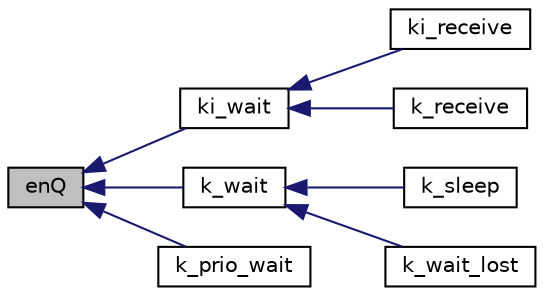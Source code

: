 digraph "enQ"
{
  edge [fontname="Helvetica",fontsize="10",labelfontname="Helvetica",labelfontsize="10"];
  node [fontname="Helvetica",fontsize="10",shape=record];
  rankdir="LR";
  Node1 [label="enQ",height=0.2,width=0.4,color="black", fillcolor="grey75", style="filled", fontcolor="black"];
  Node1 -> Node2 [dir="back",color="midnightblue",fontsize="10",style="solid",fontname="Helvetica"];
  Node2 [label="ki_wait",height=0.2,width=0.4,color="black", fillcolor="white", style="filled",URL="$krnl_8h.html#aead12f2e7f6ee98b98bb847c42d5027c"];
  Node2 -> Node3 [dir="back",color="midnightblue",fontsize="10",style="solid",fontname="Helvetica"];
  Node3 [label="ki_receive",height=0.2,width=0.4,color="black", fillcolor="white", style="filled",URL="$krnl_8h.html#a66c23bd6aa71c0d083e4a4b71b35ff71"];
  Node2 -> Node4 [dir="back",color="midnightblue",fontsize="10",style="solid",fontname="Helvetica"];
  Node4 [label="k_receive",height=0.2,width=0.4,color="black", fillcolor="white", style="filled",URL="$krnl_8h.html#a3e7f34b848366b08928c72711b6c008a"];
  Node1 -> Node5 [dir="back",color="midnightblue",fontsize="10",style="solid",fontname="Helvetica"];
  Node5 [label="k_wait",height=0.2,width=0.4,color="black", fillcolor="white", style="filled",URL="$krnl_8h.html#a7f65c7a1cbda113524b3009faf639357"];
  Node5 -> Node6 [dir="back",color="midnightblue",fontsize="10",style="solid",fontname="Helvetica"];
  Node6 [label="k_sleep",height=0.2,width=0.4,color="black", fillcolor="white", style="filled",URL="$krnl_8h.html#a56febc95937d41bc48b48b6fdd6f6987"];
  Node5 -> Node7 [dir="back",color="midnightblue",fontsize="10",style="solid",fontname="Helvetica"];
  Node7 [label="k_wait_lost",height=0.2,width=0.4,color="black", fillcolor="white", style="filled",URL="$krnl_8h.html#a74756a33d34544159e50f335cb7ed9af"];
  Node1 -> Node8 [dir="back",color="midnightblue",fontsize="10",style="solid",fontname="Helvetica"];
  Node8 [label="k_prio_wait",height=0.2,width=0.4,color="black", fillcolor="white", style="filled",URL="$krnl_8h.html#abf03efd6d21b2031433854ad359463b5"];
}

